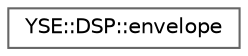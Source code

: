 digraph "Graphical Class Hierarchy"
{
 // LATEX_PDF_SIZE
  bgcolor="transparent";
  edge [fontname=Helvetica,fontsize=10,labelfontname=Helvetica,labelfontsize=10];
  node [fontname=Helvetica,fontsize=10,shape=box,height=0.2,width=0.4];
  rankdir="LR";
  Node0 [id="Node000000",label="YSE::DSP::envelope",height=0.2,width=0.4,color="grey40", fillcolor="white", style="filled",URL="$class_y_s_e_1_1_d_s_p_1_1envelope.html",tooltip=" "];
}
